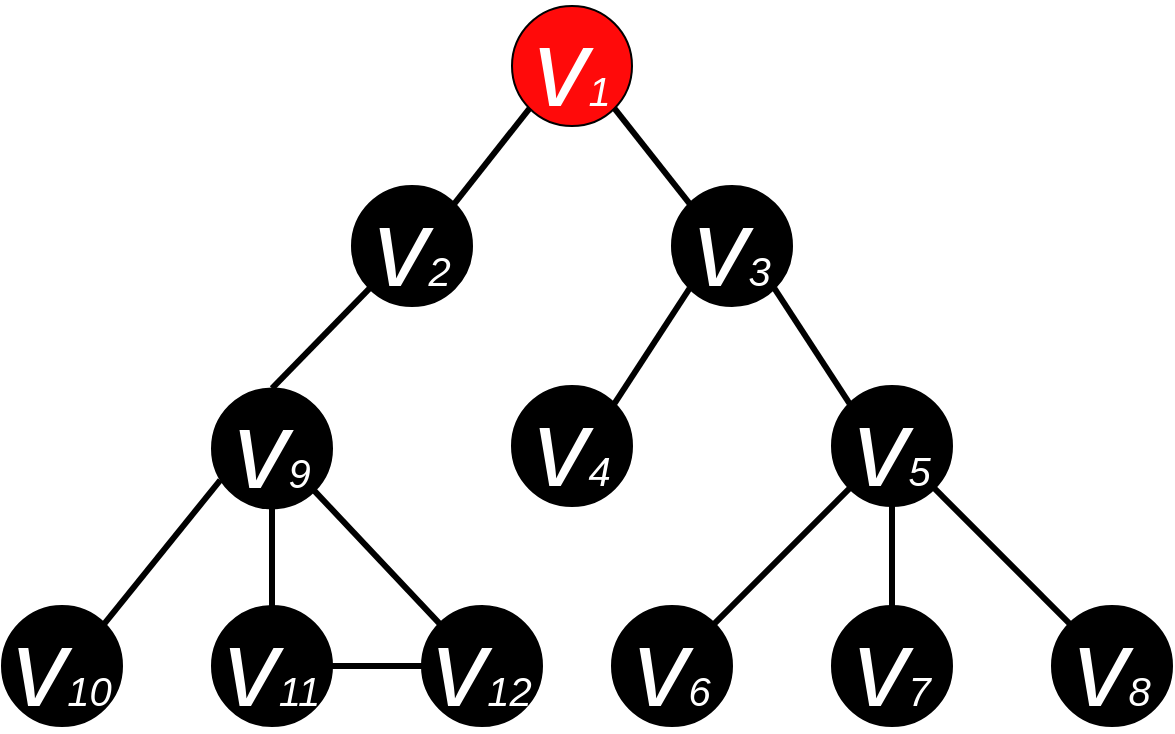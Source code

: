 <mxfile version="20.4.0" type="device"><diagram id="GtsB-jhFXhPnH5yx7eGV" name="Страница 1"><mxGraphModel dx="1422" dy="705" grid="1" gridSize="10" guides="1" tooltips="1" connect="1" arrows="1" fold="1" page="1" pageScale="1" pageWidth="600" pageHeight="500" math="0" shadow="0"><root><mxCell id="0"/><mxCell id="1" parent="0"/><mxCell id="EadP04PwVeOW2zSCT6ii-2" value="&lt;i&gt;&lt;font color=&quot;#ffffff&quot; style=&quot;&quot;&gt;&lt;font style=&quot;font-size: 55px;&quot;&gt;v&lt;/font&gt;&lt;font style=&quot;font-size: 20px;&quot;&gt;1&lt;/font&gt;&lt;/font&gt;&lt;/i&gt;" style="ellipse;whiteSpace=wrap;html=1;aspect=fixed;fillColor=#FF0A0A;strokeColor=#000000;" parent="1" vertex="1"><mxGeometry x="265" y="70" width="60" height="60" as="geometry"/></mxCell><mxCell id="EadP04PwVeOW2zSCT6ii-3" value="&lt;i&gt;&lt;font style=&quot;&quot; color=&quot;#ffffff&quot;&gt;&lt;font style=&quot;font-size: 55px;&quot;&gt;v&lt;/font&gt;&lt;font style=&quot;font-size: 20px;&quot;&gt;2&lt;/font&gt;&lt;/font&gt;&lt;/i&gt;" style="ellipse;whiteSpace=wrap;html=1;aspect=fixed;fillColor=#000000;strokeColor=#000000;" parent="1" vertex="1"><mxGeometry x="185" y="160" width="60" height="60" as="geometry"/></mxCell><mxCell id="EadP04PwVeOW2zSCT6ii-4" value="&lt;i&gt;&lt;font style=&quot;&quot; color=&quot;#ffffff&quot;&gt;&lt;font style=&quot;font-size: 55px;&quot;&gt;v&lt;/font&gt;&lt;font style=&quot;font-size: 20px;&quot;&gt;3&lt;/font&gt;&lt;/font&gt;&lt;/i&gt;" style="ellipse;whiteSpace=wrap;html=1;aspect=fixed;fillColor=#000000;" parent="1" vertex="1"><mxGeometry x="345" y="160" width="60" height="60" as="geometry"/></mxCell><mxCell id="EadP04PwVeOW2zSCT6ii-5" value="&lt;i&gt;&lt;font style=&quot;&quot; color=&quot;#ffffff&quot;&gt;&lt;font style=&quot;font-size: 55px;&quot;&gt;v&lt;/font&gt;&lt;font style=&quot;font-size: 20px;&quot;&gt;4&lt;/font&gt;&lt;/font&gt;&lt;/i&gt;" style="ellipse;whiteSpace=wrap;html=1;aspect=fixed;fillColor=#000000;" parent="1" vertex="1"><mxGeometry x="265" y="260" width="60" height="60" as="geometry"/></mxCell><mxCell id="EadP04PwVeOW2zSCT6ii-6" value="&lt;i&gt;&lt;font style=&quot;&quot; color=&quot;#ffffff&quot;&gt;&lt;font style=&quot;font-size: 55px;&quot;&gt;v&lt;/font&gt;&lt;font style=&quot;font-size: 20px;&quot;&gt;5&lt;/font&gt;&lt;/font&gt;&lt;/i&gt;" style="ellipse;whiteSpace=wrap;html=1;aspect=fixed;fillColor=#000000;" parent="1" vertex="1"><mxGeometry x="425" y="260" width="60" height="60" as="geometry"/></mxCell><mxCell id="EadP04PwVeOW2zSCT6ii-7" value="&lt;i&gt;&lt;font style=&quot;&quot; color=&quot;#ffffff&quot;&gt;&lt;font style=&quot;font-size: 55px;&quot;&gt;v&lt;/font&gt;&lt;font style=&quot;font-size: 20px;&quot;&gt;7&lt;/font&gt;&lt;/font&gt;&lt;/i&gt;" style="ellipse;whiteSpace=wrap;html=1;aspect=fixed;fillColor=#000000;" parent="1" vertex="1"><mxGeometry x="425" y="370" width="60" height="60" as="geometry"/></mxCell><mxCell id="EadP04PwVeOW2zSCT6ii-8" value="&lt;i&gt;&lt;font style=&quot;&quot; color=&quot;#ffffff&quot;&gt;&lt;font style=&quot;font-size: 55px;&quot;&gt;v&lt;/font&gt;&lt;font style=&quot;font-size: 20px;&quot;&gt;6&lt;/font&gt;&lt;/font&gt;&lt;/i&gt;" style="ellipse;whiteSpace=wrap;html=1;aspect=fixed;fillColor=#000000;" parent="1" vertex="1"><mxGeometry x="315" y="370" width="60" height="60" as="geometry"/></mxCell><mxCell id="EadP04PwVeOW2zSCT6ii-9" value="&lt;i&gt;&lt;font style=&quot;&quot; color=&quot;#ffffff&quot;&gt;&lt;font style=&quot;font-size: 55px;&quot;&gt;v&lt;/font&gt;&lt;font style=&quot;font-size: 20px;&quot;&gt;8&lt;/font&gt;&lt;/font&gt;&lt;/i&gt;" style="ellipse;whiteSpace=wrap;html=1;aspect=fixed;fillColor=#000000;" parent="1" vertex="1"><mxGeometry x="535" y="370" width="60" height="60" as="geometry"/></mxCell><mxCell id="EadP04PwVeOW2zSCT6ii-10" value="" style="endArrow=none;html=1;rounded=0;fontSize=20;fontColor=#FFFFFF;entryX=1;entryY=1;entryDx=0;entryDy=0;exitX=0;exitY=0;exitDx=0;exitDy=0;strokeWidth=3;" parent="1" source="EadP04PwVeOW2zSCT6ii-4" target="EadP04PwVeOW2zSCT6ii-2" edge="1"><mxGeometry width="50" height="50" relative="1" as="geometry"><mxPoint x="385" y="270" as="sourcePoint"/><mxPoint x="435" y="220" as="targetPoint"/></mxGeometry></mxCell><mxCell id="EadP04PwVeOW2zSCT6ii-11" value="" style="endArrow=none;html=1;rounded=0;fontSize=20;fontColor=#FFFFFF;exitX=1;exitY=0;exitDx=0;exitDy=0;entryX=0;entryY=1;entryDx=0;entryDy=0;strokeWidth=3;strokeColor=#000000;" parent="1" source="EadP04PwVeOW2zSCT6ii-3" target="EadP04PwVeOW2zSCT6ii-2" edge="1"><mxGeometry width="50" height="50" relative="1" as="geometry"><mxPoint x="385" y="270" as="sourcePoint"/><mxPoint x="435" y="220" as="targetPoint"/></mxGeometry></mxCell><mxCell id="EadP04PwVeOW2zSCT6ii-12" value="" style="endArrow=none;html=1;rounded=0;fontSize=20;fontColor=#FFFFFF;entryX=0;entryY=1;entryDx=0;entryDy=0;exitX=1;exitY=0;exitDx=0;exitDy=0;strokeWidth=3;" parent="1" source="EadP04PwVeOW2zSCT6ii-5" target="EadP04PwVeOW2zSCT6ii-4" edge="1"><mxGeometry width="50" height="50" relative="1" as="geometry"><mxPoint x="385" y="270" as="sourcePoint"/><mxPoint x="435" y="220" as="targetPoint"/></mxGeometry></mxCell><mxCell id="EadP04PwVeOW2zSCT6ii-14" value="" style="endArrow=none;html=1;rounded=0;fontSize=20;fontColor=#FFFFFF;entryX=1;entryY=1;entryDx=0;entryDy=0;exitX=0;exitY=0;exitDx=0;exitDy=0;strokeWidth=3;" parent="1" source="EadP04PwVeOW2zSCT6ii-6" target="EadP04PwVeOW2zSCT6ii-4" edge="1"><mxGeometry width="50" height="50" relative="1" as="geometry"><mxPoint x="385" y="270" as="sourcePoint"/><mxPoint x="435" y="220" as="targetPoint"/></mxGeometry></mxCell><mxCell id="EadP04PwVeOW2zSCT6ii-15" value="" style="endArrow=none;html=1;rounded=0;fontSize=20;fontColor=#FFFFFF;entryX=0;entryY=1;entryDx=0;entryDy=0;exitX=1;exitY=0;exitDx=0;exitDy=0;strokeWidth=3;" parent="1" source="EadP04PwVeOW2zSCT6ii-8" target="EadP04PwVeOW2zSCT6ii-6" edge="1"><mxGeometry width="50" height="50" relative="1" as="geometry"><mxPoint x="385" y="270" as="sourcePoint"/><mxPoint x="435" y="220" as="targetPoint"/></mxGeometry></mxCell><mxCell id="EadP04PwVeOW2zSCT6ii-16" value="" style="endArrow=none;html=1;rounded=0;fontSize=20;fontColor=#FFFFFF;entryX=0.5;entryY=1;entryDx=0;entryDy=0;exitX=0.5;exitY=0;exitDx=0;exitDy=0;strokeWidth=3;" parent="1" source="EadP04PwVeOW2zSCT6ii-7" target="EadP04PwVeOW2zSCT6ii-6" edge="1"><mxGeometry width="50" height="50" relative="1" as="geometry"><mxPoint x="385" y="270" as="sourcePoint"/><mxPoint x="435" y="220" as="targetPoint"/></mxGeometry></mxCell><mxCell id="EadP04PwVeOW2zSCT6ii-17" value="" style="endArrow=none;html=1;rounded=0;fontSize=20;fontColor=#FFFFFF;entryX=1;entryY=1;entryDx=0;entryDy=0;exitX=0;exitY=0;exitDx=0;exitDy=0;strokeWidth=3;" parent="1" source="EadP04PwVeOW2zSCT6ii-9" target="EadP04PwVeOW2zSCT6ii-6" edge="1"><mxGeometry width="50" height="50" relative="1" as="geometry"><mxPoint x="385" y="270" as="sourcePoint"/><mxPoint x="435" y="220" as="targetPoint"/></mxGeometry></mxCell><mxCell id="pP-wg3NwNoG7PGbDv5qc-1" value="&lt;i&gt;&lt;font style=&quot;&quot; color=&quot;#ffffff&quot;&gt;&lt;font style=&quot;font-size: 55px;&quot;&gt;v&lt;/font&gt;&lt;font style=&quot;font-size: 20px;&quot;&gt;9&lt;/font&gt;&lt;/font&gt;&lt;/i&gt;" style="ellipse;whiteSpace=wrap;html=1;aspect=fixed;fillColor=#000000;" parent="1" vertex="1"><mxGeometry x="115" y="261.21" width="60" height="60" as="geometry"/></mxCell><mxCell id="pP-wg3NwNoG7PGbDv5qc-2" value="&lt;i&gt;&lt;font style=&quot;&quot; color=&quot;#ffffff&quot;&gt;&lt;font style=&quot;font-size: 55px;&quot;&gt;v&lt;/font&gt;&lt;font style=&quot;font-size: 20px;&quot;&gt;11&lt;/font&gt;&lt;/font&gt;&lt;/i&gt;" style="ellipse;whiteSpace=wrap;html=1;aspect=fixed;fillColor=#000000;" parent="1" vertex="1"><mxGeometry x="115" y="370" width="60" height="60" as="geometry"/></mxCell><mxCell id="pP-wg3NwNoG7PGbDv5qc-3" value="&lt;i&gt;&lt;font style=&quot;&quot; color=&quot;#ffffff&quot;&gt;&lt;font style=&quot;font-size: 55px;&quot;&gt;v&lt;/font&gt;&lt;font style=&quot;font-size: 20px;&quot;&gt;10&lt;/font&gt;&lt;/font&gt;&lt;/i&gt;" style="ellipse;whiteSpace=wrap;html=1;aspect=fixed;fillColor=#000000;direction=south;" parent="1" vertex="1"><mxGeometry x="10" y="370" width="60" height="60" as="geometry"/></mxCell><mxCell id="pP-wg3NwNoG7PGbDv5qc-4" value="&lt;i&gt;&lt;font style=&quot;&quot; color=&quot;#ffffff&quot;&gt;&lt;font style=&quot;font-size: 55px;&quot;&gt;v&lt;/font&gt;&lt;font style=&quot;font-size: 20px;&quot;&gt;12&lt;/font&gt;&lt;/font&gt;&lt;/i&gt;" style="ellipse;whiteSpace=wrap;html=1;aspect=fixed;fillColor=#000000;" parent="1" vertex="1"><mxGeometry x="220" y="370" width="60" height="60" as="geometry"/></mxCell><mxCell id="pP-wg3NwNoG7PGbDv5qc-5" value="" style="endArrow=none;html=1;rounded=0;fontSize=20;fontColor=#FFFFFF;entryX=0.069;entryY=0.764;entryDx=0;entryDy=0;exitX=0;exitY=0;exitDx=0;exitDy=0;strokeWidth=3;entryPerimeter=0;" parent="1" source="pP-wg3NwNoG7PGbDv5qc-3" edge="1" target="pP-wg3NwNoG7PGbDv5qc-1"><mxGeometry width="50" height="50" relative="1" as="geometry"><mxPoint x="75" y="258.79" as="sourcePoint"/><mxPoint x="123.787" y="300.003" as="targetPoint"/></mxGeometry></mxCell><mxCell id="pP-wg3NwNoG7PGbDv5qc-6" value="" style="endArrow=none;html=1;rounded=0;fontSize=20;fontColor=#FFFFFF;entryX=0.5;entryY=1;entryDx=0;entryDy=0;exitX=0.5;exitY=0;exitDx=0;exitDy=0;strokeWidth=3;" parent="1" source="pP-wg3NwNoG7PGbDv5qc-2" edge="1" target="pP-wg3NwNoG7PGbDv5qc-1"><mxGeometry width="50" height="50" relative="1" as="geometry"><mxPoint x="75" y="258.79" as="sourcePoint"/><mxPoint x="145" y="308.79" as="targetPoint"/></mxGeometry></mxCell><mxCell id="pP-wg3NwNoG7PGbDv5qc-7" value="" style="endArrow=none;html=1;rounded=0;fontSize=20;fontColor=#FFFFFF;entryX=1;entryY=1;entryDx=0;entryDy=0;exitX=0;exitY=0;exitDx=0;exitDy=0;strokeWidth=3;" parent="1" source="pP-wg3NwNoG7PGbDv5qc-4" edge="1" target="pP-wg3NwNoG7PGbDv5qc-1"><mxGeometry width="50" height="50" relative="1" as="geometry"><mxPoint x="75" y="258.79" as="sourcePoint"/><mxPoint x="166.213" y="300.003" as="targetPoint"/></mxGeometry></mxCell><mxCell id="pP-wg3NwNoG7PGbDv5qc-8" value="" style="endArrow=none;html=1;rounded=0;fontSize=20;fontColor=#FFFFFF;exitX=0.5;exitY=0;exitDx=0;exitDy=0;entryX=0;entryY=1;entryDx=0;entryDy=0;strokeWidth=3;strokeColor=#000000;" parent="1" source="pP-wg3NwNoG7PGbDv5qc-1" target="EadP04PwVeOW2zSCT6ii-3" edge="1"><mxGeometry width="50" height="50" relative="1" as="geometry"><mxPoint x="246.213" y="178.787" as="sourcePoint"/><mxPoint x="283.787" y="131.213" as="targetPoint"/></mxGeometry></mxCell><mxCell id="Ed37Po015sv9TBW0BH2n-1" value="" style="endArrow=none;html=1;rounded=0;fontSize=20;fontColor=#FFFFFF;entryX=1;entryY=0.5;entryDx=0;entryDy=0;exitX=0;exitY=0.5;exitDx=0;exitDy=0;strokeWidth=3;" parent="1" source="pP-wg3NwNoG7PGbDv5qc-4" target="pP-wg3NwNoG7PGbDv5qc-2" edge="1"><mxGeometry width="50" height="50" relative="1" as="geometry"><mxPoint x="238.787" y="388.787" as="sourcePoint"/><mxPoint x="176.213" y="310.003" as="targetPoint"/></mxGeometry></mxCell></root></mxGraphModel></diagram></mxfile>